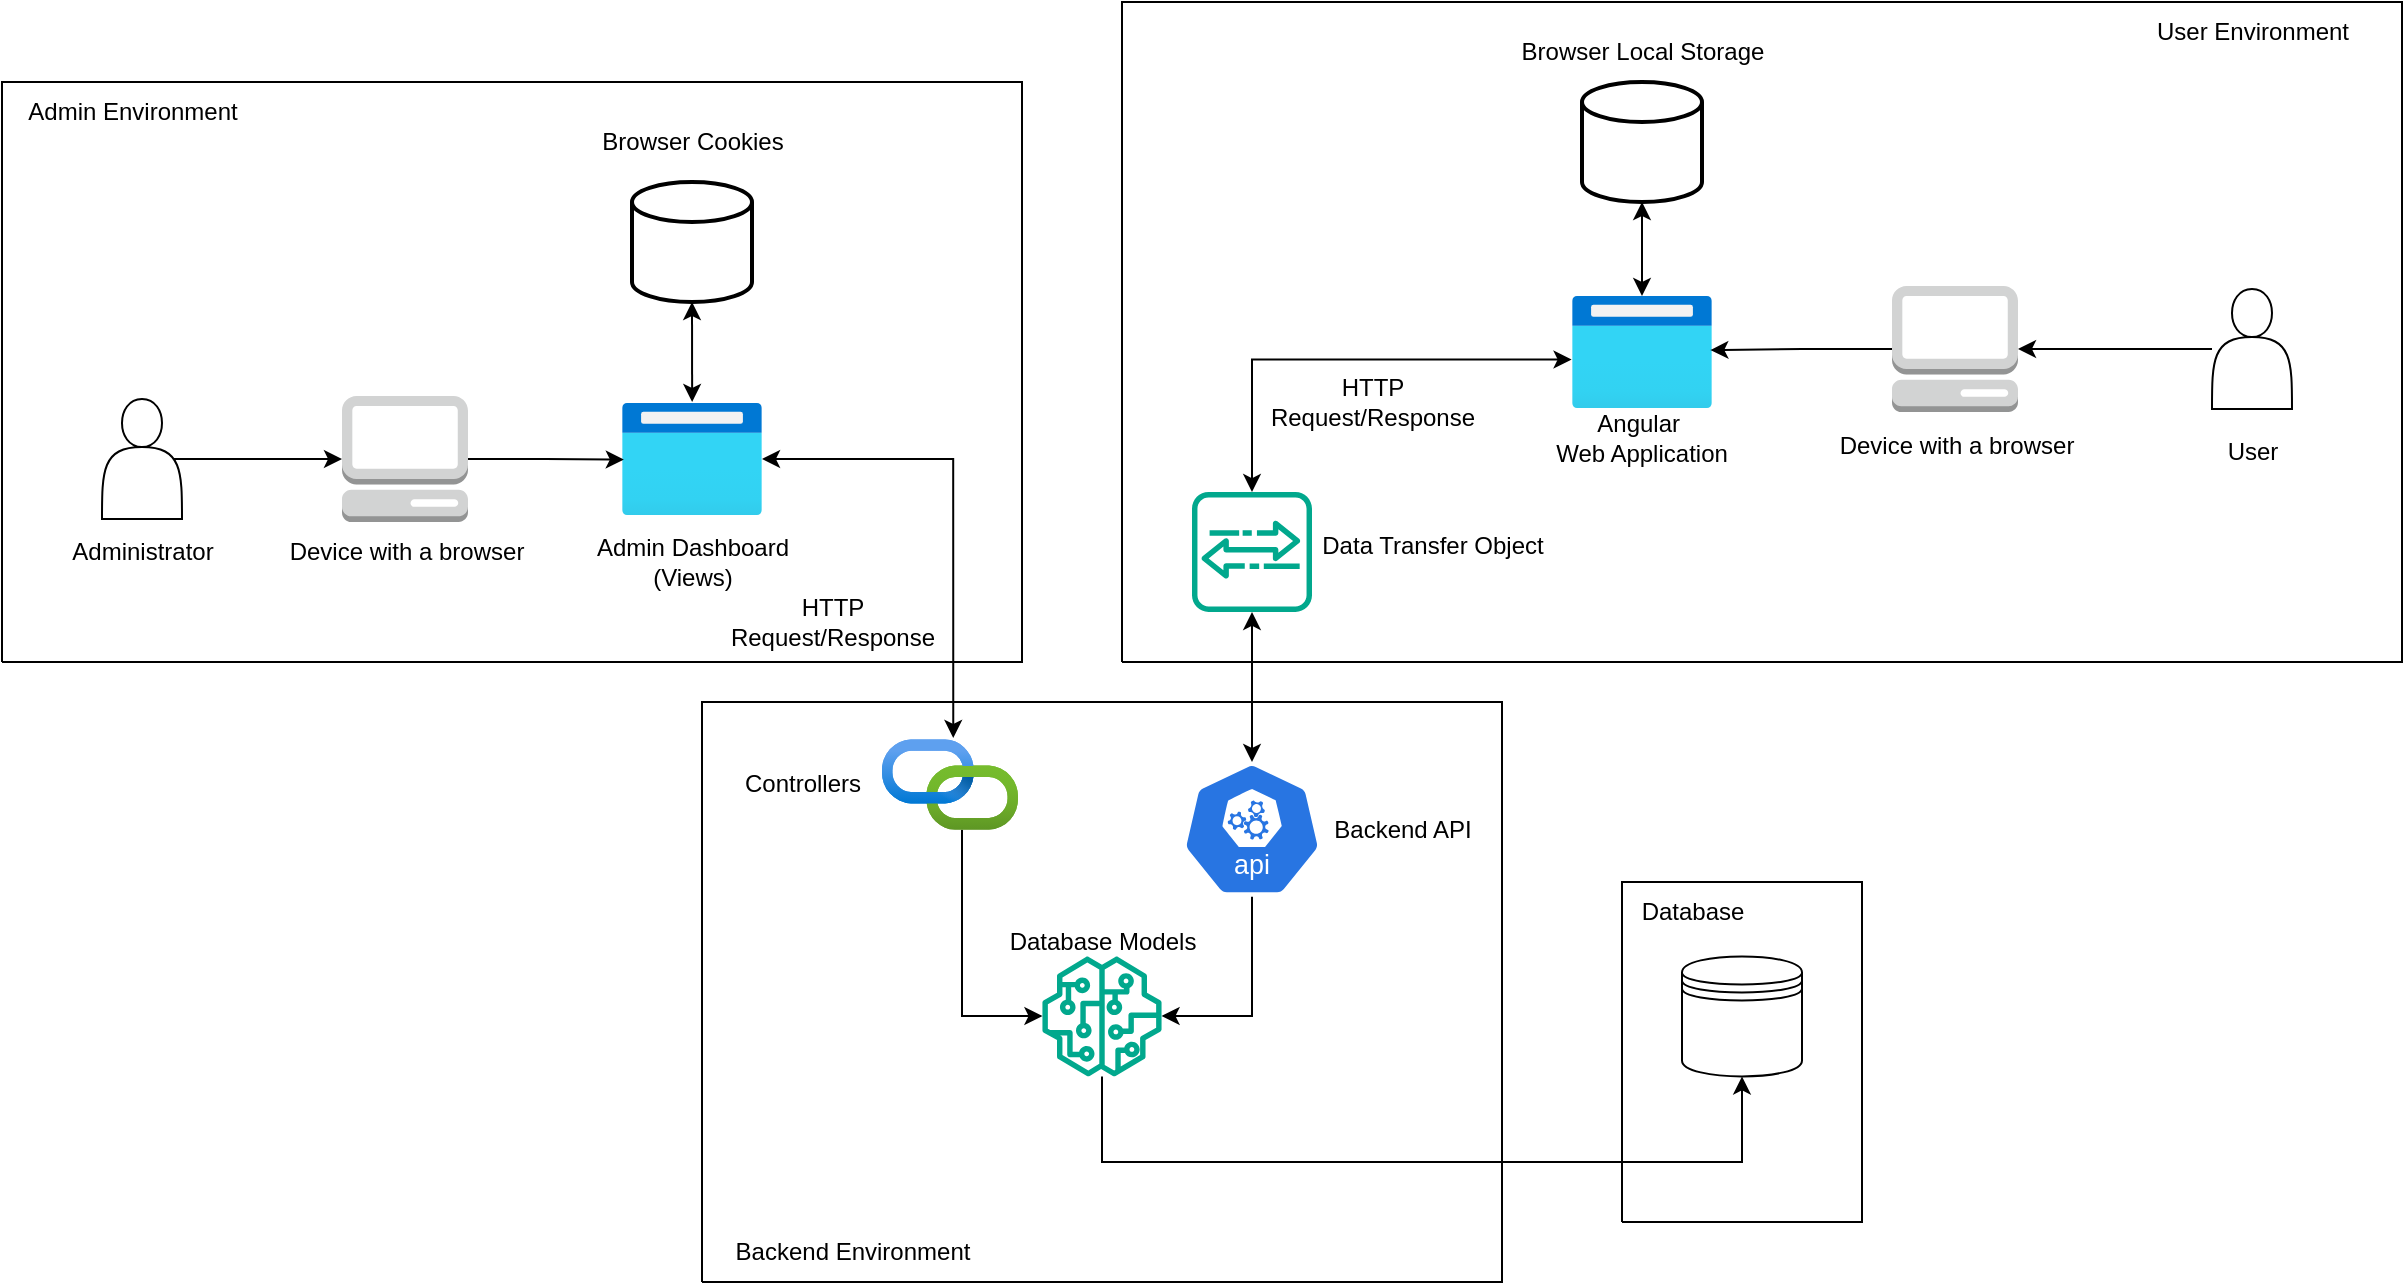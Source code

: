 <mxfile version="24.4.10" type="github">
  <diagram name="Page-1" id="J833wwSMojTPg9n32lm9">
    <mxGraphModel dx="1509" dy="863" grid="1" gridSize="10" guides="1" tooltips="1" connect="1" arrows="1" fold="1" page="1" pageScale="1" pageWidth="850" pageHeight="1100" math="0" shadow="0">
      <root>
        <mxCell id="0" />
        <mxCell id="1" parent="0" />
        <mxCell id="YoCO1oFB1NaaQyqCljmT-1" value="" style="shape=actor;whiteSpace=wrap;html=1;" vertex="1" parent="1">
          <mxGeometry x="130" y="278.5" width="40" height="60" as="geometry" />
        </mxCell>
        <mxCell id="YoCO1oFB1NaaQyqCljmT-2" value="" style="outlineConnect=0;dashed=0;verticalLabelPosition=bottom;verticalAlign=top;align=center;html=1;shape=mxgraph.aws3.management_console;fillColor=#D2D3D3;gradientColor=none;" vertex="1" parent="1">
          <mxGeometry x="250" y="277" width="63" height="63" as="geometry" />
        </mxCell>
        <mxCell id="YoCO1oFB1NaaQyqCljmT-7" value="" style="image;aspect=fixed;html=1;points=[];align=center;fontSize=12;image=img/lib/azure2/general/Browser.svg;" vertex="1" parent="1">
          <mxGeometry x="390" y="280.5" width="70" height="56" as="geometry" />
        </mxCell>
        <mxCell id="YoCO1oFB1NaaQyqCljmT-8" style="edgeStyle=orthogonalEdgeStyle;rounded=0;orthogonalLoop=1;jettySize=auto;html=1;exitX=0.9;exitY=0.5;exitDx=0;exitDy=0;exitPerimeter=0;entryX=0;entryY=0.5;entryDx=0;entryDy=0;entryPerimeter=0;" edge="1" parent="1" source="YoCO1oFB1NaaQyqCljmT-1" target="YoCO1oFB1NaaQyqCljmT-2">
          <mxGeometry relative="1" as="geometry" />
        </mxCell>
        <mxCell id="YoCO1oFB1NaaQyqCljmT-9" value="Administrator" style="text;html=1;align=center;verticalAlign=middle;resizable=0;points=[];autosize=1;strokeColor=none;fillColor=none;" vertex="1" parent="1">
          <mxGeometry x="105" y="340" width="90" height="30" as="geometry" />
        </mxCell>
        <mxCell id="YoCO1oFB1NaaQyqCljmT-10" style="edgeStyle=orthogonalEdgeStyle;rounded=0;orthogonalLoop=1;jettySize=auto;html=1;exitX=1;exitY=0.5;exitDx=0;exitDy=0;exitPerimeter=0;entryX=0.013;entryY=0.505;entryDx=0;entryDy=0;entryPerimeter=0;" edge="1" parent="1" source="YoCO1oFB1NaaQyqCljmT-2" target="YoCO1oFB1NaaQyqCljmT-7">
          <mxGeometry relative="1" as="geometry" />
        </mxCell>
        <mxCell id="YoCO1oFB1NaaQyqCljmT-11" value="Device with a browser" style="text;html=1;align=center;verticalAlign=middle;resizable=0;points=[];autosize=1;strokeColor=none;fillColor=none;" vertex="1" parent="1">
          <mxGeometry x="211.5" y="340" width="140" height="30" as="geometry" />
        </mxCell>
        <mxCell id="YoCO1oFB1NaaQyqCljmT-13" value="" style="strokeWidth=2;html=1;shape=mxgraph.flowchart.database;whiteSpace=wrap;" vertex="1" parent="1">
          <mxGeometry x="395" y="170" width="60" height="60" as="geometry" />
        </mxCell>
        <mxCell id="YoCO1oFB1NaaQyqCljmT-14" value="Browser&amp;nbsp;&lt;span style=&quot;background-color: initial;&quot;&gt;Cookies&lt;/span&gt;" style="text;html=1;align=center;verticalAlign=middle;resizable=0;points=[];autosize=1;strokeColor=none;fillColor=none;" vertex="1" parent="1">
          <mxGeometry x="370" y="135" width="110" height="30" as="geometry" />
        </mxCell>
        <mxCell id="YoCO1oFB1NaaQyqCljmT-15" style="rounded=0;orthogonalLoop=1;jettySize=auto;html=1;exitX=0.5;exitY=1;exitDx=0;exitDy=0;exitPerimeter=0;entryX=0.501;entryY=-0.009;entryDx=0;entryDy=0;entryPerimeter=0;startArrow=classic;startFill=1;" edge="1" parent="1" source="YoCO1oFB1NaaQyqCljmT-13" target="YoCO1oFB1NaaQyqCljmT-7">
          <mxGeometry relative="1" as="geometry" />
        </mxCell>
        <mxCell id="YoCO1oFB1NaaQyqCljmT-39" style="edgeStyle=orthogonalEdgeStyle;rounded=0;orthogonalLoop=1;jettySize=auto;html=1;" edge="1" parent="1" source="YoCO1oFB1NaaQyqCljmT-16" target="YoCO1oFB1NaaQyqCljmT-24">
          <mxGeometry relative="1" as="geometry">
            <Array as="points">
              <mxPoint x="705" y="587" />
            </Array>
          </mxGeometry>
        </mxCell>
        <mxCell id="YoCO1oFB1NaaQyqCljmT-16" value="" style="aspect=fixed;sketch=0;html=1;dashed=0;whitespace=wrap;verticalLabelPosition=bottom;verticalAlign=top;fillColor=#2875E2;strokeColor=#ffffff;points=[[0.005,0.63,0],[0.1,0.2,0],[0.9,0.2,0],[0.5,0,0],[0.995,0.63,0],[0.72,0.99,0],[0.5,1,0],[0.28,0.99,0]];shape=mxgraph.kubernetes.icon2;kubernetesLabel=1;prIcon=api" vertex="1" parent="1">
          <mxGeometry x="670" y="460.0" width="70" height="67.2" as="geometry" />
        </mxCell>
        <mxCell id="YoCO1oFB1NaaQyqCljmT-17" value="" style="shape=datastore;whiteSpace=wrap;html=1;" vertex="1" parent="1">
          <mxGeometry x="920" y="557.2" width="60" height="60" as="geometry" />
        </mxCell>
        <mxCell id="YoCO1oFB1NaaQyqCljmT-21" value="Backend API" style="text;html=1;align=center;verticalAlign=middle;resizable=0;points=[];autosize=1;strokeColor=none;fillColor=none;" vertex="1" parent="1">
          <mxGeometry x="735" y="478.6" width="90" height="30" as="geometry" />
        </mxCell>
        <mxCell id="YoCO1oFB1NaaQyqCljmT-40" style="edgeStyle=orthogonalEdgeStyle;rounded=0;orthogonalLoop=1;jettySize=auto;html=1;entryX=0.5;entryY=1;entryDx=0;entryDy=0;" edge="1" parent="1" source="YoCO1oFB1NaaQyqCljmT-24" target="YoCO1oFB1NaaQyqCljmT-17">
          <mxGeometry relative="1" as="geometry">
            <mxPoint x="830" y="680" as="targetPoint" />
            <Array as="points">
              <mxPoint x="630" y="660" />
              <mxPoint x="950" y="660" />
            </Array>
          </mxGeometry>
        </mxCell>
        <mxCell id="YoCO1oFB1NaaQyqCljmT-24" value="" style="sketch=0;outlineConnect=0;fontColor=#232F3E;gradientColor=none;fillColor=#01A88D;strokeColor=none;dashed=0;verticalLabelPosition=bottom;verticalAlign=top;align=center;html=1;fontSize=12;fontStyle=0;aspect=fixed;pointerEvents=1;shape=mxgraph.aws4.sagemaker_model;" vertex="1" parent="1">
          <mxGeometry x="600" y="557.2" width="60" height="60" as="geometry" />
        </mxCell>
        <mxCell id="YoCO1oFB1NaaQyqCljmT-28" value="Admin Dashboard&lt;div&gt;(Views)&lt;/div&gt;" style="text;html=1;align=center;verticalAlign=middle;resizable=0;points=[];autosize=1;strokeColor=none;fillColor=none;" vertex="1" parent="1">
          <mxGeometry x="365" y="340" width="120" height="40" as="geometry" />
        </mxCell>
        <mxCell id="YoCO1oFB1NaaQyqCljmT-31" value="Database Models" style="text;html=1;align=center;verticalAlign=middle;resizable=0;points=[];autosize=1;strokeColor=none;fillColor=none;" vertex="1" parent="1">
          <mxGeometry x="570" y="535" width="120" height="30" as="geometry" />
        </mxCell>
        <mxCell id="YoCO1oFB1NaaQyqCljmT-38" style="edgeStyle=orthogonalEdgeStyle;rounded=0;orthogonalLoop=1;jettySize=auto;html=1;" edge="1" parent="1" source="YoCO1oFB1NaaQyqCljmT-32" target="YoCO1oFB1NaaQyqCljmT-24">
          <mxGeometry relative="1" as="geometry">
            <Array as="points">
              <mxPoint x="560" y="587" />
            </Array>
          </mxGeometry>
        </mxCell>
        <mxCell id="YoCO1oFB1NaaQyqCljmT-32" value="" style="image;aspect=fixed;html=1;points=[];align=center;fontSize=12;image=img/lib/azure2/devops/API_Connections.svg;" vertex="1" parent="1">
          <mxGeometry x="520" y="448.6" width="68" height="45.32" as="geometry" />
        </mxCell>
        <mxCell id="YoCO1oFB1NaaQyqCljmT-33" value="Controllers" style="text;html=1;align=center;verticalAlign=middle;resizable=0;points=[];autosize=1;strokeColor=none;fillColor=none;" vertex="1" parent="1">
          <mxGeometry x="440" y="456.26" width="80" height="30" as="geometry" />
        </mxCell>
        <mxCell id="YoCO1oFB1NaaQyqCljmT-34" style="edgeStyle=orthogonalEdgeStyle;rounded=0;orthogonalLoop=1;jettySize=auto;html=1;entryX=0.524;entryY=-0.014;entryDx=0;entryDy=0;entryPerimeter=0;startArrow=classic;startFill=1;" edge="1" parent="1" source="YoCO1oFB1NaaQyqCljmT-7" target="YoCO1oFB1NaaQyqCljmT-32">
          <mxGeometry relative="1" as="geometry" />
        </mxCell>
        <mxCell id="YoCO1oFB1NaaQyqCljmT-37" value="Database" style="text;html=1;align=center;verticalAlign=middle;resizable=0;points=[];autosize=1;strokeColor=none;fillColor=none;" vertex="1" parent="1">
          <mxGeometry x="890" y="520" width="70" height="30" as="geometry" />
        </mxCell>
        <mxCell id="YoCO1oFB1NaaQyqCljmT-42" style="edgeStyle=orthogonalEdgeStyle;rounded=0;orthogonalLoop=1;jettySize=auto;html=1;exitX=-0.003;exitY=0.567;exitDx=0;exitDy=0;exitPerimeter=0;startArrow=classic;startFill=1;" edge="1" parent="1" source="YoCO1oFB1NaaQyqCljmT-43" target="YoCO1oFB1NaaQyqCljmT-57">
          <mxGeometry relative="1" as="geometry">
            <mxPoint x="780" y="308.529" as="sourcePoint" />
            <mxPoint x="705" y="340" as="targetPoint" />
          </mxGeometry>
        </mxCell>
        <mxCell id="YoCO1oFB1NaaQyqCljmT-43" value="" style="image;aspect=fixed;html=1;points=[];align=center;fontSize=12;image=img/lib/azure2/general/Browser.svg;" vertex="1" parent="1">
          <mxGeometry x="865" y="227" width="70" height="56" as="geometry" />
        </mxCell>
        <mxCell id="YoCO1oFB1NaaQyqCljmT-44" value="Angular&amp;nbsp;&lt;div&gt;Web Application&lt;/div&gt;" style="text;strokeColor=none;align=center;fillColor=none;html=1;verticalAlign=middle;whiteSpace=wrap;rounded=0;" vertex="1" parent="1">
          <mxGeometry x="830" y="283" width="140" height="30" as="geometry" />
        </mxCell>
        <mxCell id="YoCO1oFB1NaaQyqCljmT-45" value="" style="strokeWidth=2;html=1;shape=mxgraph.flowchart.database;whiteSpace=wrap;" vertex="1" parent="1">
          <mxGeometry x="870" y="120" width="60" height="60" as="geometry" />
        </mxCell>
        <mxCell id="YoCO1oFB1NaaQyqCljmT-47" style="edgeStyle=orthogonalEdgeStyle;rounded=0;orthogonalLoop=1;jettySize=auto;html=1;entryX=0.5;entryY=1;entryDx=0;entryDy=0;entryPerimeter=0;endArrow=classic;endFill=1;startArrow=classic;startFill=1;" edge="1" parent="1" source="YoCO1oFB1NaaQyqCljmT-43" target="YoCO1oFB1NaaQyqCljmT-45">
          <mxGeometry relative="1" as="geometry" />
        </mxCell>
        <mxCell id="YoCO1oFB1NaaQyqCljmT-48" value="Browser&amp;nbsp;&lt;span style=&quot;background-color: initial;&quot;&gt;Local Storage&lt;/span&gt;" style="text;html=1;align=center;verticalAlign=middle;resizable=0;points=[];autosize=1;strokeColor=none;fillColor=none;" vertex="1" parent="1">
          <mxGeometry x="830" y="90" width="140" height="30" as="geometry" />
        </mxCell>
        <mxCell id="YoCO1oFB1NaaQyqCljmT-49" value="" style="shape=actor;whiteSpace=wrap;html=1;" vertex="1" parent="1">
          <mxGeometry x="1185" y="223.5" width="40" height="60" as="geometry" />
        </mxCell>
        <mxCell id="YoCO1oFB1NaaQyqCljmT-50" value="" style="outlineConnect=0;dashed=0;verticalLabelPosition=bottom;verticalAlign=top;align=center;html=1;shape=mxgraph.aws3.management_console;fillColor=#D2D3D3;gradientColor=none;" vertex="1" parent="1">
          <mxGeometry x="1025" y="222" width="63" height="63" as="geometry" />
        </mxCell>
        <mxCell id="YoCO1oFB1NaaQyqCljmT-51" style="edgeStyle=orthogonalEdgeStyle;rounded=0;orthogonalLoop=1;jettySize=auto;html=1;entryX=0.988;entryY=0.483;entryDx=0;entryDy=0;entryPerimeter=0;" edge="1" parent="1" source="YoCO1oFB1NaaQyqCljmT-50" target="YoCO1oFB1NaaQyqCljmT-43">
          <mxGeometry relative="1" as="geometry" />
        </mxCell>
        <mxCell id="YoCO1oFB1NaaQyqCljmT-52" style="edgeStyle=orthogonalEdgeStyle;rounded=0;orthogonalLoop=1;jettySize=auto;html=1;entryX=1;entryY=0.5;entryDx=0;entryDy=0;entryPerimeter=0;" edge="1" parent="1" source="YoCO1oFB1NaaQyqCljmT-49" target="YoCO1oFB1NaaQyqCljmT-50">
          <mxGeometry relative="1" as="geometry" />
        </mxCell>
        <mxCell id="YoCO1oFB1NaaQyqCljmT-53" value="Device with a browser" style="text;html=1;align=center;verticalAlign=middle;resizable=0;points=[];autosize=1;strokeColor=none;fillColor=none;" vertex="1" parent="1">
          <mxGeometry x="986.5" y="286.5" width="140" height="30" as="geometry" />
        </mxCell>
        <mxCell id="YoCO1oFB1NaaQyqCljmT-54" value="User" style="text;html=1;align=center;verticalAlign=middle;resizable=0;points=[];autosize=1;strokeColor=none;fillColor=none;" vertex="1" parent="1">
          <mxGeometry x="1180" y="290" width="50" height="30" as="geometry" />
        </mxCell>
        <mxCell id="YoCO1oFB1NaaQyqCljmT-55" value="HTTP&lt;div&gt;Request/Response&lt;/div&gt;" style="text;html=1;align=center;verticalAlign=middle;resizable=0;points=[];autosize=1;strokeColor=none;fillColor=none;" vertex="1" parent="1">
          <mxGeometry x="700" y="260" width="130" height="40" as="geometry" />
        </mxCell>
        <mxCell id="YoCO1oFB1NaaQyqCljmT-57" value="" style="sketch=0;outlineConnect=0;fontColor=#232F3E;gradientColor=none;fillColor=#01A88D;strokeColor=none;dashed=0;verticalLabelPosition=bottom;verticalAlign=top;align=center;html=1;fontSize=12;fontStyle=0;aspect=fixed;shape=mxgraph.aws4.agent2;" vertex="1" parent="1">
          <mxGeometry x="675" y="325" width="60" height="60" as="geometry" />
        </mxCell>
        <mxCell id="YoCO1oFB1NaaQyqCljmT-59" value="Data Transfer Object" style="text;html=1;align=center;verticalAlign=middle;resizable=0;points=[];autosize=1;strokeColor=none;fillColor=none;" vertex="1" parent="1">
          <mxGeometry x="730" y="336.5" width="130" height="30" as="geometry" />
        </mxCell>
        <mxCell id="YoCO1oFB1NaaQyqCljmT-60" style="edgeStyle=orthogonalEdgeStyle;rounded=0;orthogonalLoop=1;jettySize=auto;html=1;entryX=0.5;entryY=0;entryDx=0;entryDy=0;entryPerimeter=0;startArrow=classic;startFill=1;" edge="1" parent="1" source="YoCO1oFB1NaaQyqCljmT-57" target="YoCO1oFB1NaaQyqCljmT-16">
          <mxGeometry relative="1" as="geometry" />
        </mxCell>
        <mxCell id="YoCO1oFB1NaaQyqCljmT-62" value="" style="endArrow=none;html=1;rounded=0;" edge="1" parent="1">
          <mxGeometry width="50" height="50" relative="1" as="geometry">
            <mxPoint x="80" y="410" as="sourcePoint" />
            <mxPoint x="80" y="410" as="targetPoint" />
            <Array as="points">
              <mxPoint x="80" y="120" />
              <mxPoint x="590" y="120" />
              <mxPoint x="590" y="410" />
            </Array>
          </mxGeometry>
        </mxCell>
        <mxCell id="YoCO1oFB1NaaQyqCljmT-64" value="Admin Environment" style="text;html=1;align=center;verticalAlign=middle;resizable=0;points=[];autosize=1;strokeColor=none;fillColor=none;" vertex="1" parent="1">
          <mxGeometry x="80" y="120" width="130" height="30" as="geometry" />
        </mxCell>
        <mxCell id="YoCO1oFB1NaaQyqCljmT-65" value="" style="endArrow=none;html=1;rounded=0;" edge="1" parent="1">
          <mxGeometry width="50" height="50" relative="1" as="geometry">
            <mxPoint x="430" y="720" as="sourcePoint" />
            <mxPoint x="430" y="720" as="targetPoint" />
            <Array as="points">
              <mxPoint x="430" y="580" />
              <mxPoint x="430" y="430" />
              <mxPoint x="830" y="430" />
              <mxPoint x="830" y="580" />
              <mxPoint x="830" y="720" />
            </Array>
          </mxGeometry>
        </mxCell>
        <mxCell id="YoCO1oFB1NaaQyqCljmT-66" value="Backend Environment" style="text;html=1;align=center;verticalAlign=middle;resizable=0;points=[];autosize=1;strokeColor=none;fillColor=none;" vertex="1" parent="1">
          <mxGeometry x="435" y="690" width="140" height="30" as="geometry" />
        </mxCell>
        <mxCell id="YoCO1oFB1NaaQyqCljmT-67" value="" style="endArrow=none;html=1;rounded=0;" edge="1" parent="1">
          <mxGeometry width="50" height="50" relative="1" as="geometry">
            <mxPoint x="640" y="410" as="sourcePoint" />
            <mxPoint x="640" y="410" as="targetPoint" />
            <Array as="points">
              <mxPoint x="640" y="80" />
              <mxPoint x="1280" y="80" />
              <mxPoint x="1280" y="410" />
              <mxPoint x="960" y="410" />
            </Array>
          </mxGeometry>
        </mxCell>
        <mxCell id="YoCO1oFB1NaaQyqCljmT-69" value="User Environment" style="text;html=1;align=center;verticalAlign=middle;resizable=0;points=[];autosize=1;strokeColor=none;fillColor=none;" vertex="1" parent="1">
          <mxGeometry x="1145" y="80" width="120" height="30" as="geometry" />
        </mxCell>
        <mxCell id="YoCO1oFB1NaaQyqCljmT-70" value="HTTP&lt;div&gt;Request/Response&lt;/div&gt;" style="text;html=1;align=center;verticalAlign=middle;resizable=0;points=[];autosize=1;strokeColor=none;fillColor=none;" vertex="1" parent="1">
          <mxGeometry x="430" y="370" width="130" height="40" as="geometry" />
        </mxCell>
        <mxCell id="YoCO1oFB1NaaQyqCljmT-71" value="" style="endArrow=none;html=1;rounded=0;" edge="1" parent="1">
          <mxGeometry width="50" height="50" relative="1" as="geometry">
            <mxPoint x="890" y="690" as="sourcePoint" />
            <mxPoint x="890" y="690" as="targetPoint" />
            <Array as="points">
              <mxPoint x="890" y="520" />
              <mxPoint x="1010" y="520" />
              <mxPoint x="1010" y="660" />
              <mxPoint x="1010" y="690" />
            </Array>
          </mxGeometry>
        </mxCell>
      </root>
    </mxGraphModel>
  </diagram>
</mxfile>
